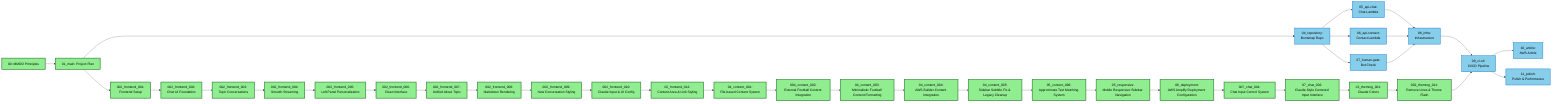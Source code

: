 %%{init: {'theme':'base', 'themeVariables': {'primaryColor': '#ffffff', 'primaryTextColor': '#333', 'primaryBorderColor': '#333', 'lineColor': '#333', 'secondaryColor': '#f0f0f0', 'tertiaryColor': '#f0f0f0', 'background': '#e8e8e8', 'mainBkg': '#e8e8e8', 'secondBkg': '#e8e8e8'}}}%%
flowchart LR
    U00["00: MMDD Principles"]
    U01["01_main: Project Plan"]
    
    %% Frontend Development Branch
    U002_001["002_frontend_001:<br/>Frontend Setup"]
    U002_002["002_frontend_002:<br/>Chat UI Foundation"]
    U002_003["002_frontend_003:<br/>Topic Conversations"]
    U002_004["002_frontend_004:<br/>Smooth Streaming"]
    U002_005["002_frontend_005:<br/>Left Panel Personalization"]
    U002_006["002_frontend_006:<br/>Clean Interface"]
    U002_007["002_frontend_007:<br/>Unified About Topic"]
    U002_008["002_frontend_008:<br/>Markdown Rendering"]
    U002_009["002_frontend_009:<br/>New Conversation Styling"]
    U002_010["002_frontend_010:<br/>Claude Input & UI Config"]
    U002_012["02_frontend_012:<br/>Content Area & Link Styling"]
    U002_011["002_theming_011:<br/>Remove Lines & Theme Flash"]
    
    %% Content System Branch
    U04_001["04_content_001:<br/>File-based Content System"]
    U04_002["004_content_002:<br/>External Football Content Integration"]
    U04_003["04_content_003:<br/>Minimalistic Football Content Formatting"]
    U04_004["04_content_004:<br/>AWS Builder Content Integration"]
    U04_005["04_content_005:<br/>Sidebar Subtitle Fix & Legacy Cleanup"]
    U05_006["05_content_006:<br/>Approximate Text Matching System"]
    
    %% Responsive Design Branch
    U05_001["05_responsive:<br/>Mobile Responsive Sidebar Navigation"]
    
    %% Deployment Branch
    U06_001["06_deployment:<br/>AWS Amplify Deployment Configuration"]
    
    %% Chat Flow Branch
    U07_001["007_chat_001:<br/>Chat Input Control System"]
    U07_002["07_chat_002:<br/>Claude-Style Centered Input Interface"]
    
    %% Theming Branch
    U03_001["03_theming_001:<br/>Claude Colors"]
    
    %% Backend Development Branch
    U04["04_repository:<br/>Bootstrap Repo"]
    U05["05_api-chat:<br/>Chat Lambda"]
    U06["06_api-contact:<br/>Contact Lambda"]
    U07["07_human-gate:<br/>Bot Check"]
    
    %% Infrastructure Branch
    U08["08_infra:<br/>Infrastructure"]
    U09["09_ci-cd:<br/>CI/CD Pipeline"]
    
    %% Final Polish Branch
    U10["10_article:<br/>AWS Article"]
    U11["11_polish:<br/>Polish & Performance"]

    %% Dependencies
    U00 --> U01
    U01 --> U002_001
    U002_001 --> U002_002
    U002_002 --> U002_003
    U002_003 --> U002_004
    U002_004 --> U002_005
    U002_005 --> U002_006
    U002_006 --> U002_007
    U002_007 --> U002_008
    U002_008 --> U002_009
    U002_009 --> U002_010
    U002_010 --> U002_012
    U002_012 --> U04_001
    U04_001 --> U04_002
    U04_002 --> U04_003
    U04_003 --> U04_004
    U04_004 --> U04_005
    U04_005 --> U05_006
    U05_006 --> U05_001
    U05_001 --> U06_001
    U06_001 --> U07_001
    U07_001 --> U07_002
    U07_002 --> U03_001
    U03_001 --> U002_011
    
    U01 --> U04
    U04 --> U05
    U04 --> U06
    U04 --> U07
    U05 --> U08
    U06 --> U08
    U07 --> U08
    U08 --> U09
    
    U002_011 --> U09
    U09 --> U10
    U09 --> U11

    %% Color Classifications
    classDef completed fill:#90EE90,stroke:#2E7D32,stroke-width:3px,color:#000
    classDef inProgress fill:#FFD700,stroke:#F57F17,stroke-width:3px,color:#000
    classDef planned fill:#87CEEB,stroke:#1976D2,stroke-width:2px,color:#000
    classDef blocked fill:#FFB6C1,stroke:#D32F2F,stroke-width:2px,color:#000

    %% Apply Classifications - Updated Status
    class U00,U01,U002_001,U002_002,U002_003,U002_004,U002_005,U002_006,U002_007,U002_008,U002_009,U002_010,U002_012,U04_001,U04_002,U04_003,U04_004,U04_005,U05_006,U05_001,U06_001,U07_001,U07_002,U03_001,U002_011 completed
    class U04,U05,U06,U07,U08,U09,U10,U11 planned